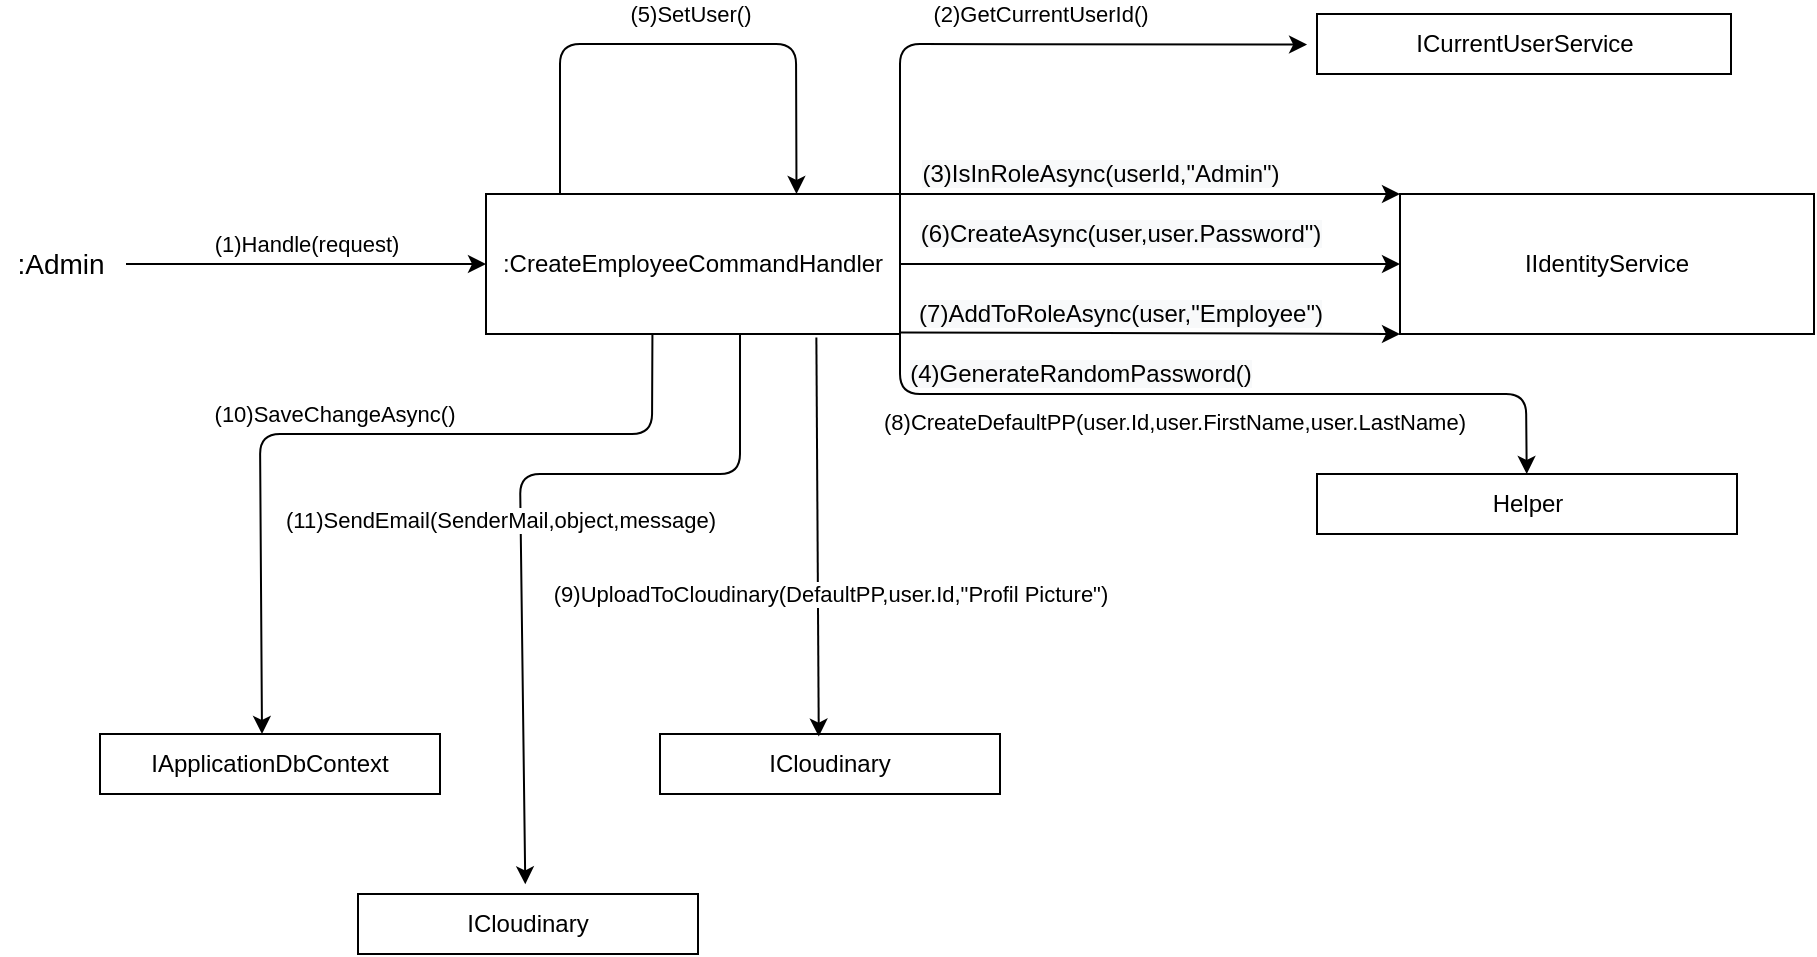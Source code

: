 <mxfile version="13.6.2" type="device"><diagram id="gHsJvJb7qj4NW8MDAA8u" name="Page-1"><mxGraphModel dx="2652" dy="1000" grid="1" gridSize="10" guides="1" tooltips="1" connect="1" arrows="1" fold="1" page="1" pageScale="1" pageWidth="827" pageHeight="1169" math="0" shadow="0"><root><mxCell id="0"/><mxCell id="1" parent="0"/><mxCell id="y_8neiA0ZaxTHjdguVGy-1" value=":&lt;span&gt;CreateEmployeeCommandHandler&lt;/span&gt;" style="rounded=0;whiteSpace=wrap;html=1;" parent="1" vertex="1"><mxGeometry x="393" y="110" width="207" height="70" as="geometry"/></mxCell><mxCell id="y_8neiA0ZaxTHjdguVGy-2" value="(1)Handle(request)" style="endArrow=classic;html=1;entryX=0;entryY=0.5;entryDx=0;entryDy=0;" parent="1" target="y_8neiA0ZaxTHjdguVGy-1" edge="1"><mxGeometry y="10" width="50" height="50" relative="1" as="geometry"><mxPoint x="213" y="145" as="sourcePoint"/><mxPoint x="392.0" y="122.08" as="targetPoint"/><mxPoint as="offset"/></mxGeometry></mxCell><mxCell id="y_8neiA0ZaxTHjdguVGy-3" value=":Admin" style="text;html=1;align=center;verticalAlign=middle;resizable=0;points=[];autosize=1;fontSize=14;" parent="1" vertex="1"><mxGeometry x="150" y="135" width="60" height="20" as="geometry"/></mxCell><mxCell id="y_8neiA0ZaxTHjdguVGy-4" value="IApplicationDbContext" style="rounded=0;whiteSpace=wrap;html=1;" parent="1" vertex="1"><mxGeometry x="200" y="380" width="170" height="30" as="geometry"/></mxCell><mxCell id="y_8neiA0ZaxTHjdguVGy-6" value="&lt;span&gt;ICurrentUserService&lt;/span&gt;" style="rounded=0;whiteSpace=wrap;html=1;" parent="1" vertex="1"><mxGeometry x="808.5" y="20" width="207" height="30" as="geometry"/></mxCell><mxCell id="y_8neiA0ZaxTHjdguVGy-12" value="ICloudinary" style="rounded=0;whiteSpace=wrap;html=1;" parent="1" vertex="1"><mxGeometry x="480" y="380" width="170" height="30" as="geometry"/></mxCell><mxCell id="y_8neiA0ZaxTHjdguVGy-17" value="Helper" style="rounded=0;whiteSpace=wrap;html=1;" parent="1" vertex="1"><mxGeometry x="808.5" y="250" width="210" height="30" as="geometry"/></mxCell><mxCell id="y_8neiA0ZaxTHjdguVGy-21" value="&lt;span style=&quot;color: rgb(0 , 0 , 0) ; font-family: &amp;#34;helvetica&amp;#34; ; font-size: 11px ; font-style: normal ; font-weight: 400 ; letter-spacing: normal ; text-align: center ; text-indent: 0px ; text-transform: none ; word-spacing: 0px ; background-color: rgb(255 , 255 , 255) ; display: inline ; float: none&quot;&gt;(2)GetCurrentUserId()&lt;/span&gt;" style="endArrow=classic;html=1;exitX=1;exitY=0;exitDx=0;exitDy=0;entryX=-0.024;entryY=0.51;entryDx=0;entryDy=0;entryPerimeter=0;" parent="1" source="y_8neiA0ZaxTHjdguVGy-1" target="y_8neiA0ZaxTHjdguVGy-6" edge="1"><mxGeometry x="0.041" y="15" width="50" height="50" relative="1" as="geometry"><mxPoint x="580" y="150" as="sourcePoint"/><mxPoint x="700" y="145" as="targetPoint"/><Array as="points"><mxPoint x="600" y="35"/></Array><mxPoint as="offset"/></mxGeometry></mxCell><mxCell id="y_8neiA0ZaxTHjdguVGy-23" value="&lt;span style=&quot;font-size: 12px ; background-color: rgb(248 , 249 , 250)&quot;&gt;(3)IsInRoleAsync(userId,&quot;Admin&quot;)&lt;/span&gt;" style="endArrow=classic;html=1;exitX=1;exitY=0;exitDx=0;exitDy=0;entryX=0;entryY=0;entryDx=0;entryDy=0;" parent="1" source="y_8neiA0ZaxTHjdguVGy-1" target="y_8neiA0ZaxTHjdguVGy-24" edge="1"><mxGeometry x="-0.2" y="10" width="50" height="50" relative="1" as="geometry"><mxPoint x="506.5" y="120" as="sourcePoint"/><mxPoint x="740" y="145" as="targetPoint"/><mxPoint as="offset"/></mxGeometry></mxCell><mxCell id="y_8neiA0ZaxTHjdguVGy-24" value="IIdentityService" style="rounded=0;whiteSpace=wrap;html=1;" parent="1" vertex="1"><mxGeometry x="850" y="110" width="207" height="70" as="geometry"/></mxCell><mxCell id="y_8neiA0ZaxTHjdguVGy-25" value="&lt;span style=&quot;font-size: 12px ; background-color: rgb(248 , 249 , 250)&quot;&gt;(4)GenerateRandomPassword()&lt;/span&gt;" style="endArrow=classic;html=1;exitX=1;exitY=1;exitDx=0;exitDy=0;" parent="1" source="y_8neiA0ZaxTHjdguVGy-1" target="y_8neiA0ZaxTHjdguVGy-17" edge="1"><mxGeometry x="-0.373" y="10" width="50" height="50" relative="1" as="geometry"><mxPoint x="600.0" y="170" as="sourcePoint"/><mxPoint x="780.0" y="170" as="targetPoint"/><mxPoint as="offset"/><Array as="points"><mxPoint x="600" y="210"/><mxPoint x="913" y="210"/></Array></mxGeometry></mxCell><mxCell id="y_8neiA0ZaxTHjdguVGy-41" value="&lt;span style=&quot;color: rgb(0 , 0 , 0) ; font-family: &amp;#34;helvetica&amp;#34; ; font-size: 11px ; font-style: normal ; font-weight: 400 ; letter-spacing: normal ; text-align: center ; text-indent: 0px ; text-transform: none ; word-spacing: 0px ; background-color: rgb(255 , 255 , 255) ; display: inline ; float: none&quot;&gt;(8)CreateDefaultPP(user.Id,user.FirstName,user.LastName)&lt;/span&gt;" style="text;whiteSpace=wrap;html=1;" parent="1" vertex="1"><mxGeometry x="590" y="210" width="320" height="30" as="geometry"/></mxCell><mxCell id="y_8neiA0ZaxTHjdguVGy-42" value="&lt;span style=&quot;color: rgb(0 , 0 , 0) ; font-family: &amp;#34;helvetica&amp;#34; ; font-size: 11px ; font-style: normal ; font-weight: 400 ; letter-spacing: normal ; text-align: center ; text-indent: 0px ; text-transform: none ; word-spacing: 0px ; background-color: rgb(255 , 255 , 255) ; display: inline ; float: none&quot;&gt;(5)SetUser()&lt;/span&gt;" style="endArrow=classic;html=1;exitX=1;exitY=0;exitDx=0;exitDy=0;entryX=0.75;entryY=0;entryDx=0;entryDy=0;" parent="1" target="y_8neiA0ZaxTHjdguVGy-1" edge="1"><mxGeometry x="0.041" y="15" width="50" height="50" relative="1" as="geometry"><mxPoint x="430" y="110.0" as="sourcePoint"/><mxPoint x="633.532" y="35.3" as="targetPoint"/><Array as="points"><mxPoint x="430" y="35"/><mxPoint x="548" y="35"/></Array><mxPoint as="offset"/></mxGeometry></mxCell><mxCell id="y_8neiA0ZaxTHjdguVGy-44" value="&lt;span style=&quot;font-size: 12px ; background-color: rgb(248 , 249 , 250)&quot;&gt;(6)CreateAsync(user,user.Password&quot;)&lt;/span&gt;" style="endArrow=classic;html=1;entryX=0;entryY=0.5;entryDx=0;entryDy=0;" parent="1" target="y_8neiA0ZaxTHjdguVGy-24" edge="1"><mxGeometry x="-0.12" y="15" width="50" height="50" relative="1" as="geometry"><mxPoint x="600" y="145" as="sourcePoint"/><mxPoint x="811.5" y="140" as="targetPoint"/><mxPoint as="offset"/></mxGeometry></mxCell><mxCell id="y_8neiA0ZaxTHjdguVGy-45" value="&lt;span style=&quot;font-size: 12px ; background-color: rgb(248 , 249 , 250)&quot;&gt;(7)AddToRoleAsync(user,&quot;Employee&quot;)&lt;/span&gt;" style="endArrow=classic;html=1;exitX=1;exitY=0;exitDx=0;exitDy=0;entryX=-0.002;entryY=0.44;entryDx=0;entryDy=0;entryPerimeter=0;" parent="1" edge="1"><mxGeometry x="-0.122" y="10" width="50" height="50" relative="1" as="geometry"><mxPoint x="600.41" y="179.2" as="sourcePoint"/><mxPoint x="849.996" y="180.0" as="targetPoint"/><mxPoint as="offset"/></mxGeometry></mxCell><mxCell id="y_8neiA0ZaxTHjdguVGy-46" value="(9)UploadToCloudinary(DefaultPP,user.Id,&quot;Profil Picture&quot;)" style="endArrow=classic;html=1;entryX=0.467;entryY=0.043;entryDx=0;entryDy=0;exitX=0.798;exitY=1.025;exitDx=0;exitDy=0;exitPerimeter=0;entryPerimeter=0;" parent="1" source="y_8neiA0ZaxTHjdguVGy-1" target="y_8neiA0ZaxTHjdguVGy-12" edge="1"><mxGeometry x="0.286" y="6" width="50" height="50" relative="1" as="geometry"><mxPoint x="590" y="260" as="sourcePoint"/><mxPoint x="280.055" y="330" as="targetPoint"/><Array as="points"/><mxPoint as="offset"/></mxGeometry></mxCell><mxCell id="y_8neiA0ZaxTHjdguVGy-47" value="(10)SaveChangeAsync()" style="endArrow=classic;html=1;exitX=0.402;exitY=0.994;exitDx=0;exitDy=0;exitPerimeter=0;" parent="1" source="y_8neiA0ZaxTHjdguVGy-1" edge="1"><mxGeometry x="0.054" y="-10" width="50" height="50" relative="1" as="geometry"><mxPoint x="500" y="200" as="sourcePoint"/><mxPoint x="281" y="380" as="targetPoint"/><Array as="points"><mxPoint x="476" y="230"/><mxPoint x="280" y="230"/></Array><mxPoint as="offset"/></mxGeometry></mxCell><mxCell id="y_8neiA0ZaxTHjdguVGy-48" value="ICloudinary" style="rounded=0;whiteSpace=wrap;html=1;" parent="1" vertex="1"><mxGeometry x="329" y="460" width="170" height="30" as="geometry"/></mxCell><mxCell id="y_8neiA0ZaxTHjdguVGy-49" value="(11)SendEmail(SenderMail,object,message)" style="endArrow=classic;html=1;exitX=0.402;exitY=0.994;exitDx=0;exitDy=0;exitPerimeter=0;entryX=0.492;entryY=-0.162;entryDx=0;entryDy=0;entryPerimeter=0;" parent="1" target="y_8neiA0ZaxTHjdguVGy-48" edge="1"><mxGeometry x="0.054" y="-10" width="50" height="50" relative="1" as="geometry"><mxPoint x="520.004" y="180.0" as="sourcePoint"/><mxPoint x="324.79" y="380.42" as="targetPoint"/><Array as="points"><mxPoint x="520" y="250"/><mxPoint x="410" y="250"/></Array><mxPoint as="offset"/></mxGeometry></mxCell></root></mxGraphModel></diagram></mxfile>